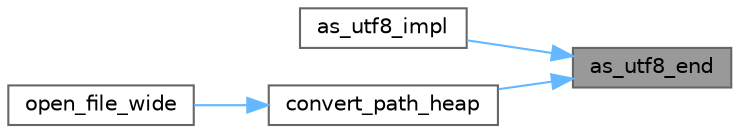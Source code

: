 digraph "as_utf8_end"
{
 // INTERACTIVE_SVG=YES
 // LATEX_PDF_SIZE
  bgcolor="transparent";
  edge [fontname=Helvetica,fontsize=10,labelfontname=Helvetica,labelfontsize=10];
  node [fontname=Helvetica,fontsize=10,shape=box,height=0.2,width=0.4];
  rankdir="RL";
  Node1 [id="Node000001",label="as_utf8_end",height=0.2,width=0.4,color="gray40", fillcolor="grey60", style="filled", fontcolor="black",tooltip=" "];
  Node1 -> Node2 [id="edge1_Node000001_Node000002",dir="back",color="steelblue1",style="solid",tooltip=" "];
  Node2 [id="Node000002",label="as_utf8_impl",height=0.2,width=0.4,color="grey40", fillcolor="white", style="filled",URL="$db/d20/pugixml_8cpp.html#a5ff37130284fc41f3cb91b7351392ca0",tooltip=" "];
  Node1 -> Node3 [id="edge2_Node000001_Node000003",dir="back",color="steelblue1",style="solid",tooltip=" "];
  Node3 [id="Node000003",label="convert_path_heap",height=0.2,width=0.4,color="grey40", fillcolor="white", style="filled",URL="$db/d20/pugixml_8cpp.html#aac9447d4d8949b4bdfebba0e39b7243f",tooltip=" "];
  Node3 -> Node4 [id="edge3_Node000003_Node000004",dir="back",color="steelblue1",style="solid",tooltip=" "];
  Node4 [id="Node000004",label="open_file_wide",height=0.2,width=0.4,color="grey40", fillcolor="white", style="filled",URL="$db/d20/pugixml_8cpp.html#a20bab2991b136d1f33388c5fc347b54a",tooltip=" "];
}
